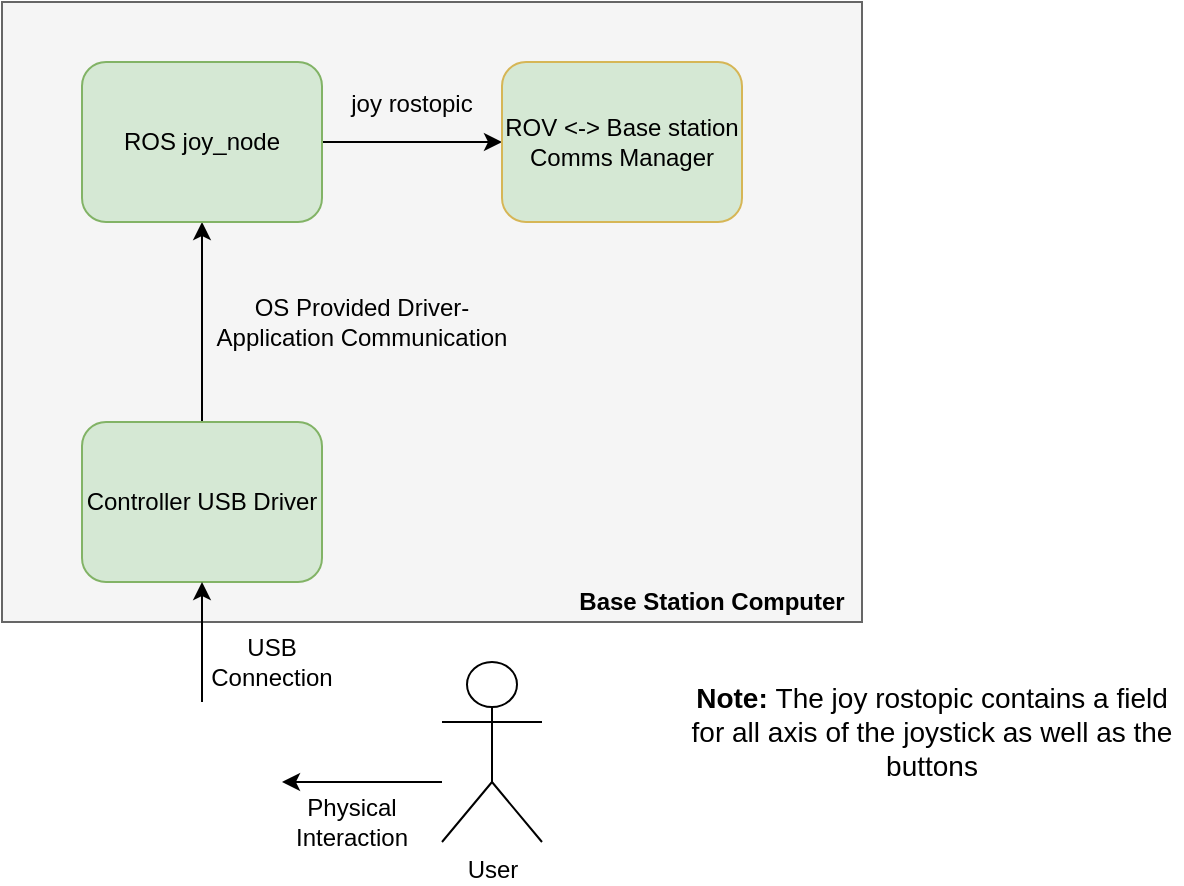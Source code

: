 <mxfile version="12.1.7" type="github" pages="1">
  <diagram id="Cg5TQznFIi2fOIy1NgRE" name="Page-1">
    <mxGraphModel dx="1422" dy="794" grid="1" gridSize="10" guides="1" tooltips="1" connect="1" arrows="1" fold="1" page="1" pageScale="1" pageWidth="1100" pageHeight="850" math="0" shadow="0">
      <root>
        <mxCell id="0"/>
        <mxCell id="1" parent="0"/>
        <mxCell id="4A5gEsoZY53VQ-Z7-Xwo-21" value="" style="rounded=0;whiteSpace=wrap;html=1;fillColor=#f5f5f5;strokeColor=#666666;fontColor=#333333;" vertex="1" parent="1">
          <mxGeometry x="370" y="240" width="430" height="310" as="geometry"/>
        </mxCell>
        <mxCell id="4A5gEsoZY53VQ-Z7-Xwo-1" value="User" style="shape=umlActor;verticalLabelPosition=bottom;labelBackgroundColor=#ffffff;verticalAlign=top;html=1;outlineConnect=0;" vertex="1" parent="1">
          <mxGeometry x="590" y="570" width="50" height="90" as="geometry"/>
        </mxCell>
        <mxCell id="4A5gEsoZY53VQ-Z7-Xwo-4" value="" style="shape=image;html=1;verticalAlign=top;verticalLabelPosition=bottom;labelBackgroundColor=#ffffff;imageAspect=0;aspect=fixed;image=https://cdn4.iconfinder.com/data/icons/video-game-adicts/1024/videogame_icons-10-128.png" vertex="1" parent="1">
          <mxGeometry x="430" y="590" width="80" height="80" as="geometry"/>
        </mxCell>
        <mxCell id="4A5gEsoZY53VQ-Z7-Xwo-7" value="" style="endArrow=classic;html=1;entryX=1;entryY=0.5;entryDx=0;entryDy=0;" edge="1" parent="1" target="4A5gEsoZY53VQ-Z7-Xwo-4">
          <mxGeometry width="50" height="50" relative="1" as="geometry">
            <mxPoint x="590" y="630" as="sourcePoint"/>
            <mxPoint x="340" y="600" as="targetPoint"/>
          </mxGeometry>
        </mxCell>
        <mxCell id="4A5gEsoZY53VQ-Z7-Xwo-13" style="edgeStyle=orthogonalEdgeStyle;rounded=0;orthogonalLoop=1;jettySize=auto;html=1;exitX=0.5;exitY=0;exitDx=0;exitDy=0;entryX=0.5;entryY=1;entryDx=0;entryDy=0;" edge="1" parent="1" source="4A5gEsoZY53VQ-Z7-Xwo-9" target="4A5gEsoZY53VQ-Z7-Xwo-12">
          <mxGeometry relative="1" as="geometry"/>
        </mxCell>
        <mxCell id="4A5gEsoZY53VQ-Z7-Xwo-9" value="Controller USB Driver" style="rounded=1;whiteSpace=wrap;html=1;fillColor=#d5e8d4;strokeColor=#82b366;" vertex="1" parent="1">
          <mxGeometry x="410" y="450" width="120" height="80" as="geometry"/>
        </mxCell>
        <mxCell id="4A5gEsoZY53VQ-Z7-Xwo-10" style="edgeStyle=orthogonalEdgeStyle;rounded=0;orthogonalLoop=1;jettySize=auto;html=1;exitX=0.5;exitY=0;exitDx=0;exitDy=0;entryX=0.5;entryY=1;entryDx=0;entryDy=0;" edge="1" parent="1" source="4A5gEsoZY53VQ-Z7-Xwo-4" target="4A5gEsoZY53VQ-Z7-Xwo-9">
          <mxGeometry relative="1" as="geometry">
            <mxPoint x="470" y="570" as="targetPoint"/>
          </mxGeometry>
        </mxCell>
        <mxCell id="4A5gEsoZY53VQ-Z7-Xwo-16" style="edgeStyle=orthogonalEdgeStyle;rounded=0;orthogonalLoop=1;jettySize=auto;html=1;exitX=1;exitY=0.5;exitDx=0;exitDy=0;entryX=0;entryY=0.5;entryDx=0;entryDy=0;" edge="1" parent="1" source="4A5gEsoZY53VQ-Z7-Xwo-12" target="4A5gEsoZY53VQ-Z7-Xwo-15">
          <mxGeometry relative="1" as="geometry"/>
        </mxCell>
        <mxCell id="4A5gEsoZY53VQ-Z7-Xwo-12" value="ROS joy_node" style="rounded=1;whiteSpace=wrap;html=1;fillColor=#d5e8d4;strokeColor=#82b366;" vertex="1" parent="1">
          <mxGeometry x="410" y="270" width="120" height="80" as="geometry"/>
        </mxCell>
        <mxCell id="4A5gEsoZY53VQ-Z7-Xwo-15" value="ROV &amp;lt;-&amp;gt; Base station Comms Manager" style="rounded=1;whiteSpace=wrap;html=1;fillColor=#D5E8D4;strokeColor=#d6b656;" vertex="1" parent="1">
          <mxGeometry x="620" y="270" width="120" height="80" as="geometry"/>
        </mxCell>
        <mxCell id="4A5gEsoZY53VQ-Z7-Xwo-17" value="joy rostopic" style="text;html=1;strokeColor=none;fillColor=none;align=center;verticalAlign=middle;whiteSpace=wrap;rounded=0;" vertex="1" parent="1">
          <mxGeometry x="525" y="281" width="100" height="20" as="geometry"/>
        </mxCell>
        <mxCell id="4A5gEsoZY53VQ-Z7-Xwo-19" value="OS Provided Driver-Application Communication&lt;br&gt;" style="text;html=1;strokeColor=none;fillColor=none;align=center;verticalAlign=middle;whiteSpace=wrap;rounded=0;" vertex="1" parent="1">
          <mxGeometry x="469.5" y="390" width="160" height="20" as="geometry"/>
        </mxCell>
        <mxCell id="4A5gEsoZY53VQ-Z7-Xwo-20" value="Base Station Computer" style="text;html=1;strokeColor=none;fillColor=none;align=center;verticalAlign=middle;whiteSpace=wrap;rounded=0;fontStyle=1" vertex="1" parent="1">
          <mxGeometry x="640" y="530" width="170" height="20" as="geometry"/>
        </mxCell>
        <mxCell id="4A5gEsoZY53VQ-Z7-Xwo-22" value="&lt;b style=&quot;font-size: 14px;&quot;&gt;Note: &lt;/b&gt;The joy rostopic contains a field for all axis of the joystick as well as the buttons" style="text;html=1;strokeColor=none;fillColor=none;align=center;verticalAlign=middle;whiteSpace=wrap;rounded=0;fontSize=14;" vertex="1" parent="1">
          <mxGeometry x="710" y="570" width="250" height="70" as="geometry"/>
        </mxCell>
        <mxCell id="4A5gEsoZY53VQ-Z7-Xwo-23" value="USB Connection" style="text;html=1;strokeColor=none;fillColor=none;align=center;verticalAlign=middle;whiteSpace=wrap;rounded=0;" vertex="1" parent="1">
          <mxGeometry x="485" y="560" width="40" height="20" as="geometry"/>
        </mxCell>
        <mxCell id="4A5gEsoZY53VQ-Z7-Xwo-24" value="Physical Interaction" style="text;html=1;strokeColor=none;fillColor=none;align=center;verticalAlign=middle;whiteSpace=wrap;rounded=0;" vertex="1" parent="1">
          <mxGeometry x="525" y="640" width="40" height="20" as="geometry"/>
        </mxCell>
      </root>
    </mxGraphModel>
  </diagram>
</mxfile>
